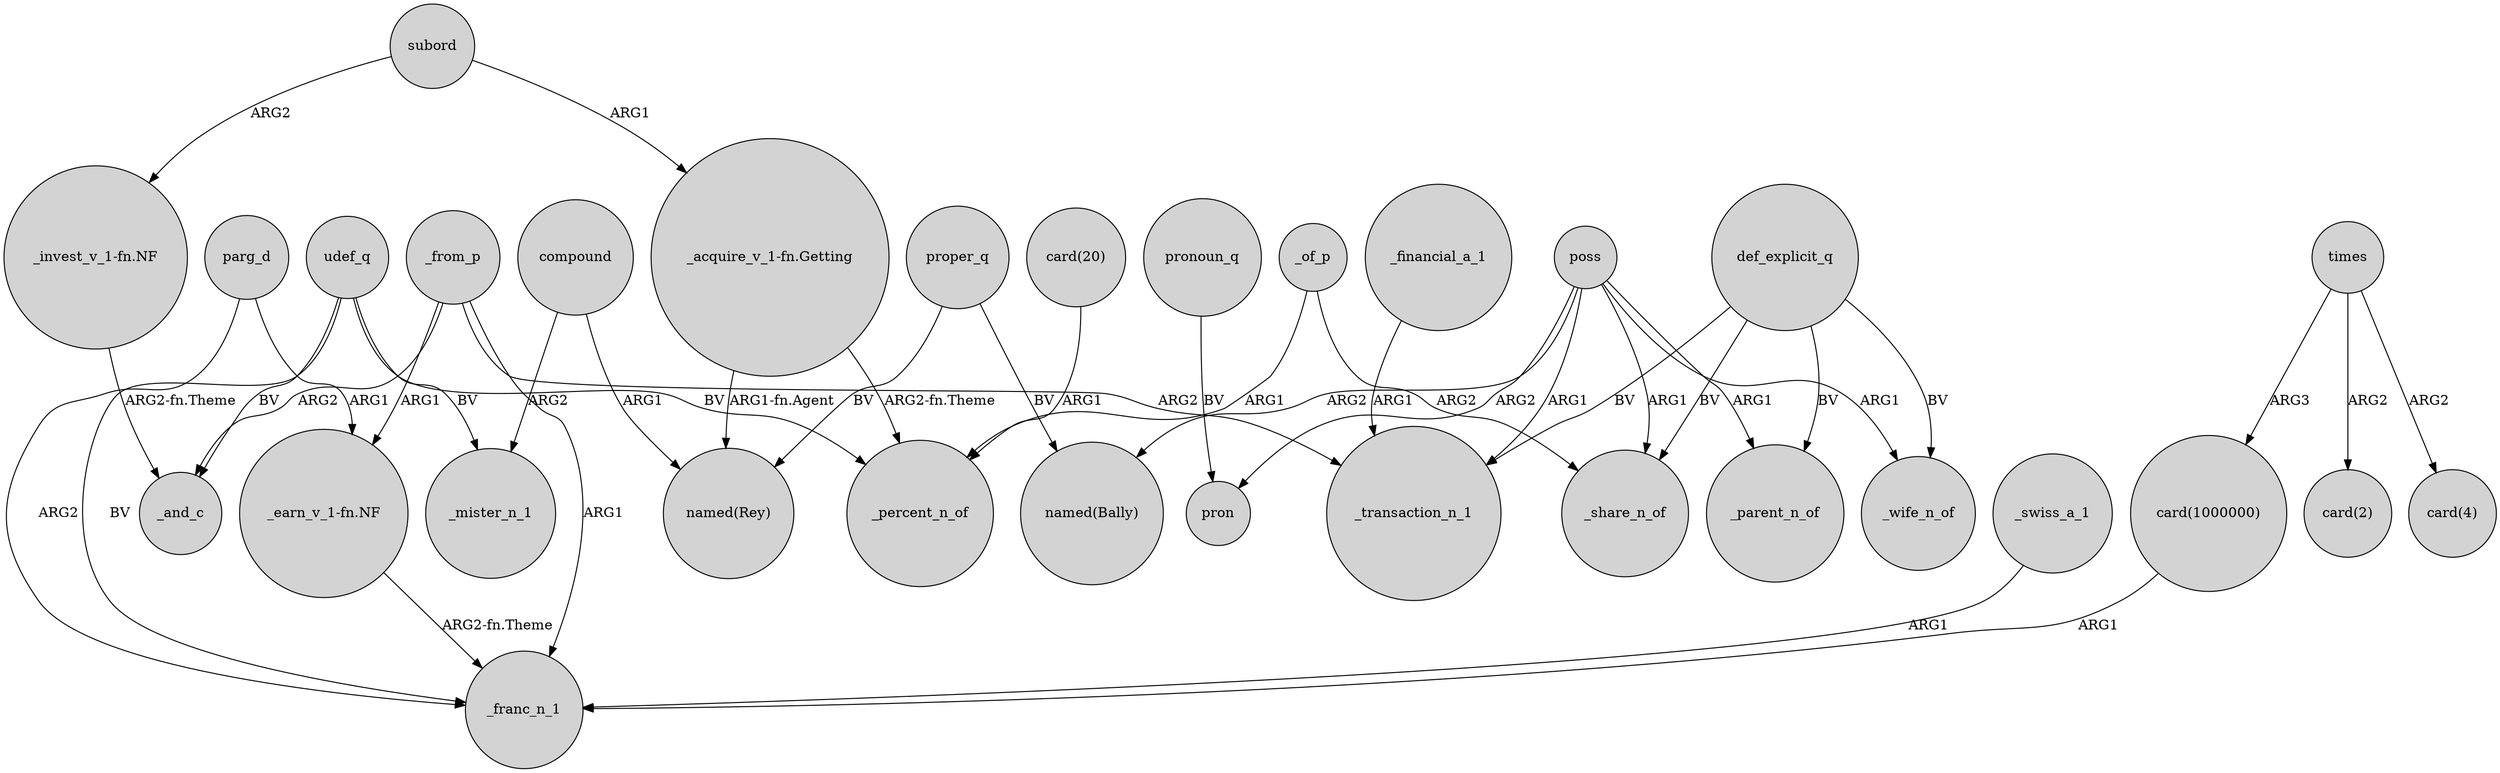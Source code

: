 digraph {
	node [shape=circle style=filled]
	subord -> "_acquire_v_1-fn.Getting" [label=ARG1]
	subord -> "_invest_v_1-fn.NF" [label=ARG2]
	proper_q -> "named(Bally)" [label=BV]
	"_acquire_v_1-fn.Getting" -> _percent_n_of [label="ARG2-fn.Theme"]
	parg_d -> _franc_n_1 [label=ARG2]
	poss -> pron [label=ARG2]
	_financial_a_1 -> _transaction_n_1 [label=ARG1]
	poss -> _parent_n_of [label=ARG1]
	_swiss_a_1 -> _franc_n_1 [label=ARG1]
	def_explicit_q -> _parent_n_of [label=BV]
	poss -> "named(Bally)" [label=ARG2]
	def_explicit_q -> _wife_n_of [label=BV]
	compound -> _mister_n_1 [label=ARG2]
	_from_p -> _transaction_n_1 [label=ARG2]
	udef_q -> _mister_n_1 [label=BV]
	parg_d -> "_earn_v_1-fn.NF" [label=ARG1]
	poss -> _wife_n_of [label=ARG1]
	compound -> "named(Rey)" [label=ARG1]
	_of_p -> _percent_n_of [label=ARG1]
	pronoun_q -> pron [label=BV]
	"_acquire_v_1-fn.Getting" -> "named(Rey)" [label="ARG1-fn.Agent"]
	def_explicit_q -> _transaction_n_1 [label=BV]
	times -> "card(4)" [label=ARG2]
	times -> "card(1000000)" [label=ARG3]
	"_earn_v_1-fn.NF" -> _franc_n_1 [label="ARG2-fn.Theme"]
	_from_p -> _franc_n_1 [label=ARG1]
	times -> "card(2)" [label=ARG2]
	"card(1000000)" -> _franc_n_1 [label=ARG1]
	_of_p -> _share_n_of [label=ARG2]
	udef_q -> _percent_n_of [label=BV]
	_from_p -> _and_c [label=ARG2]
	udef_q -> _franc_n_1 [label=BV]
	udef_q -> _and_c [label=BV]
	poss -> _share_n_of [label=ARG1]
	def_explicit_q -> _share_n_of [label=BV]
	"_invest_v_1-fn.NF" -> _and_c [label="ARG2-fn.Theme"]
	_from_p -> "_earn_v_1-fn.NF" [label=ARG1]
	poss -> _transaction_n_1 [label=ARG1]
	proper_q -> "named(Rey)" [label=BV]
	"card(20)" -> _percent_n_of [label=ARG1]
}
